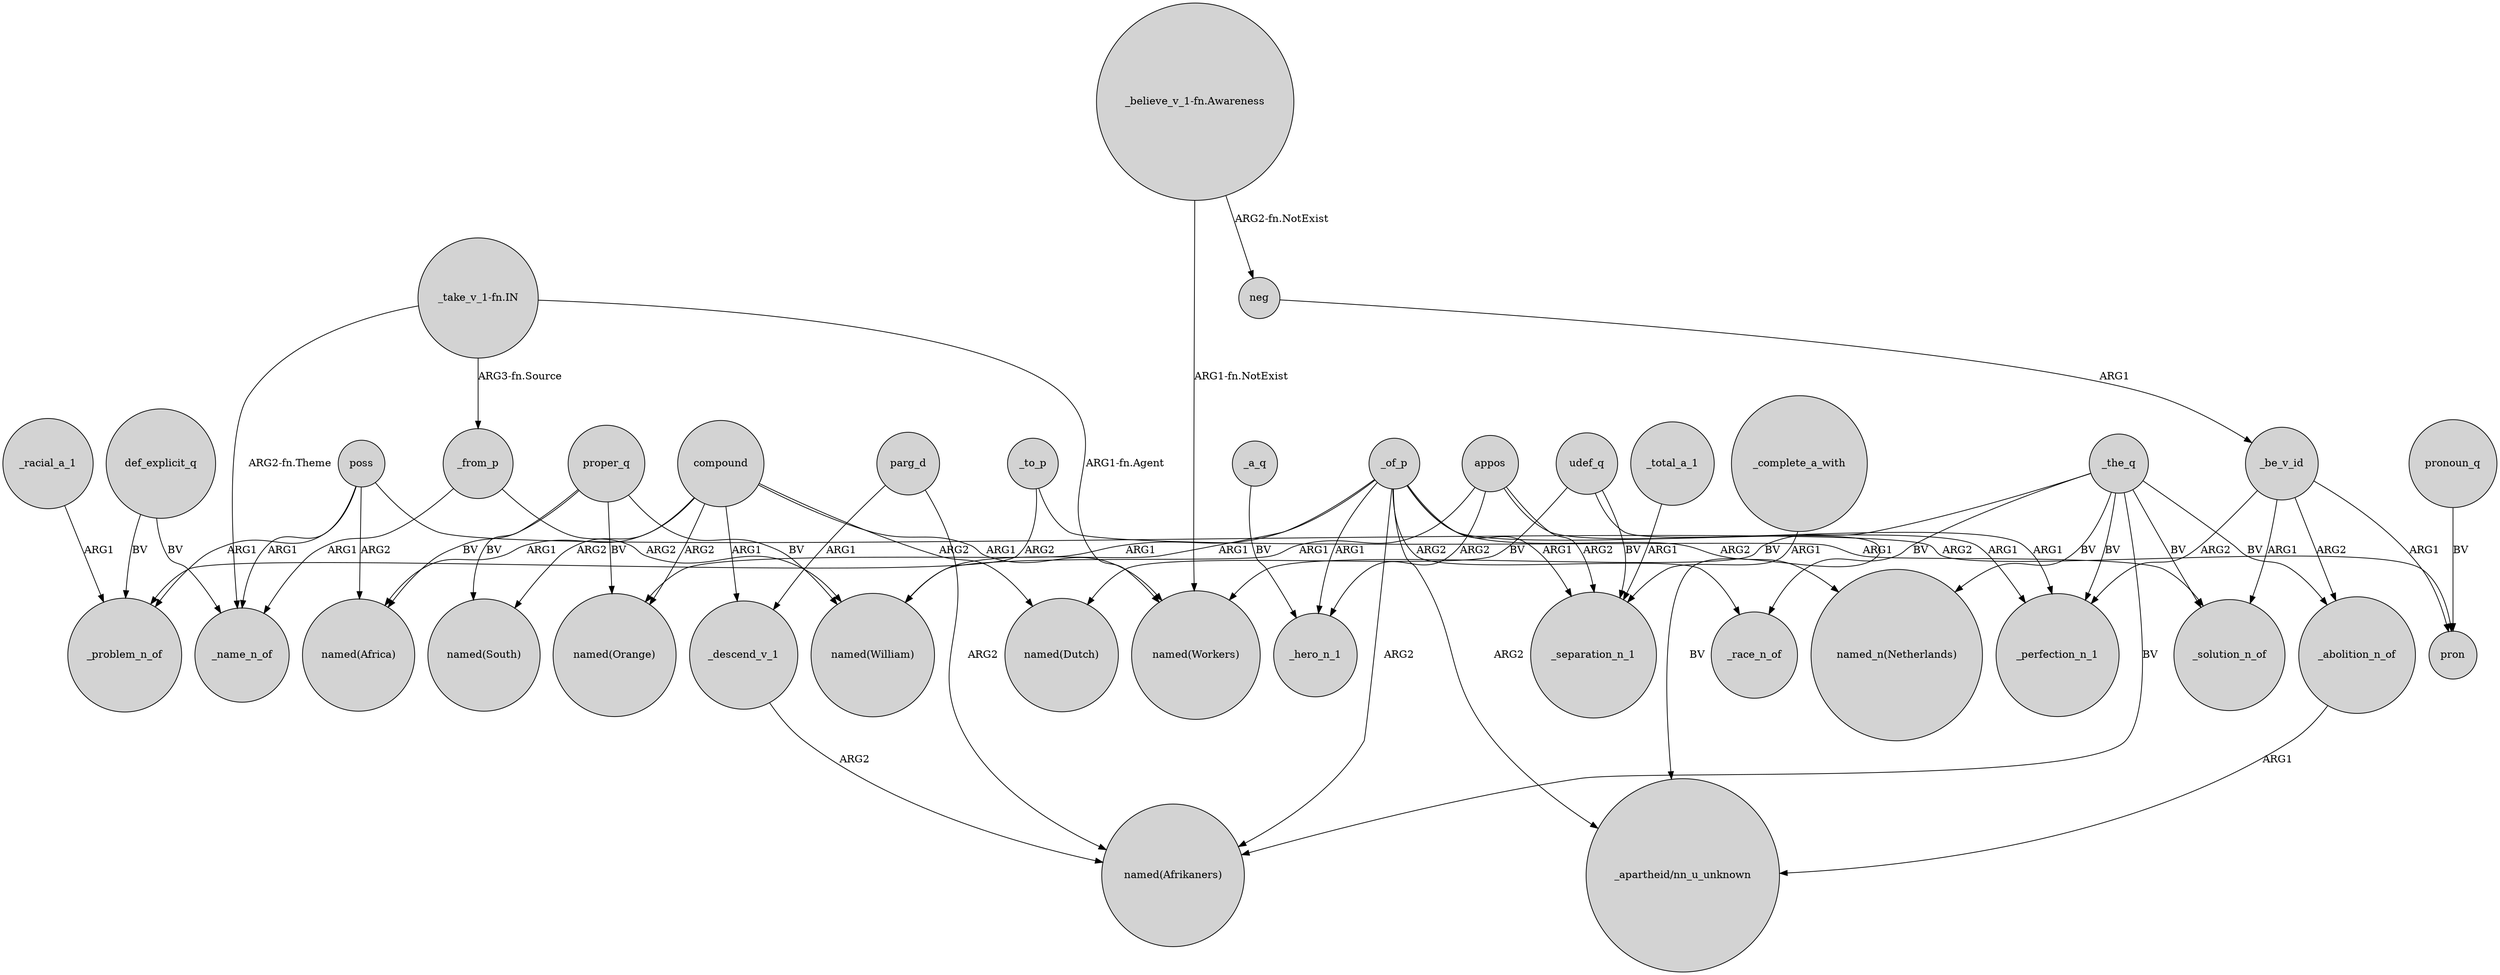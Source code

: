 digraph {
	node [shape=circle style=filled]
	_to_p -> _problem_n_of [label=ARG2]
	compound -> _descend_v_1 [label=ARG1]
	parg_d -> _descend_v_1 [label=ARG1]
	compound -> "named(South)" [label=ARG2]
	proper_q -> "named(Africa)" [label=BV]
	_the_q -> _perfection_n_1 [label=BV]
	_from_p -> "named(William)" [label=ARG2]
	udef_q -> "named(Dutch)" [label=BV]
	_abolition_n_of -> "_apartheid/nn_u_unknown" [label=ARG1]
	poss -> pron [label=ARG2]
	_the_q -> _solution_n_of [label=BV]
	_the_q -> "named_n(Netherlands)" [label=BV]
	_complete_a_with -> _separation_n_1 [label=ARG1]
	poss -> _problem_n_of [label=ARG1]
	_be_v_id -> _abolition_n_of [label=ARG2]
	appos -> _perfection_n_1 [label=ARG1]
	compound -> "named(Orange)" [label=ARG2]
	_the_q -> "named(Afrikaners)" [label=BV]
	"_believe_v_1-fn.Awareness" -> neg [label="ARG2-fn.NotExist"]
	_to_p -> _solution_n_of [label=ARG1]
	compound -> "named(Africa)" [label=ARG1]
	"_take_v_1-fn.IN" -> "named(Workers)" [label="ARG1-fn.Agent"]
	_the_q -> _race_n_of [label=BV]
	appos -> "named(William)" [label=ARG1]
	udef_q -> _separation_n_1 [label=BV]
	_be_v_id -> pron [label=ARG1]
	_the_q -> _abolition_n_of [label=BV]
	appos -> _separation_n_1 [label=ARG2]
	_of_p -> _hero_n_1 [label=ARG1]
	"_take_v_1-fn.IN" -> _from_p [label="ARG3-fn.Source"]
	_racial_a_1 -> _problem_n_of [label=ARG1]
	pronoun_q -> pron [label=BV]
	parg_d -> "named(Afrikaners)" [label=ARG2]
	compound -> "named(Dutch)" [label=ARG2]
	def_explicit_q -> _problem_n_of [label=BV]
	proper_q -> "named(Orange)" [label=BV]
	compound -> "named(Workers)" [label=ARG1]
	poss -> "named(Africa)" [label=ARG2]
	_of_p -> _perfection_n_1 [label=ARG1]
	_of_p -> "_apartheid/nn_u_unknown" [label=ARG2]
	"_take_v_1-fn.IN" -> _name_n_of [label="ARG2-fn.Theme"]
	_of_p -> "named_n(Netherlands)" [label=ARG2]
	_of_p -> _race_n_of [label=ARG2]
	_of_p -> "named(William)" [label=ARG1]
	_of_p -> "named(Afrikaners)" [label=ARG2]
	poss -> _name_n_of [label=ARG1]
	_descend_v_1 -> "named(Afrikaners)" [label=ARG2]
	"_believe_v_1-fn.Awareness" -> "named(Workers)" [label="ARG1-fn.NotExist"]
	neg -> _be_v_id [label=ARG1]
	_of_p -> _separation_n_1 [label=ARG1]
	_be_v_id -> _solution_n_of [label=ARG1]
	_a_q -> _hero_n_1 [label=BV]
	udef_q -> "_apartheid/nn_u_unknown" [label=BV]
	_be_v_id -> _perfection_n_1 [label=ARG2]
	_from_p -> _name_n_of [label=ARG1]
	proper_q -> "named(South)" [label=BV]
	appos -> _hero_n_1 [label=ARG2]
	_total_a_1 -> _separation_n_1 [label=ARG1]
	proper_q -> "named(William)" [label=BV]
	_the_q -> "named(Workers)" [label=BV]
	_of_p -> "named(Orange)" [label=ARG1]
	def_explicit_q -> _name_n_of [label=BV]
}
